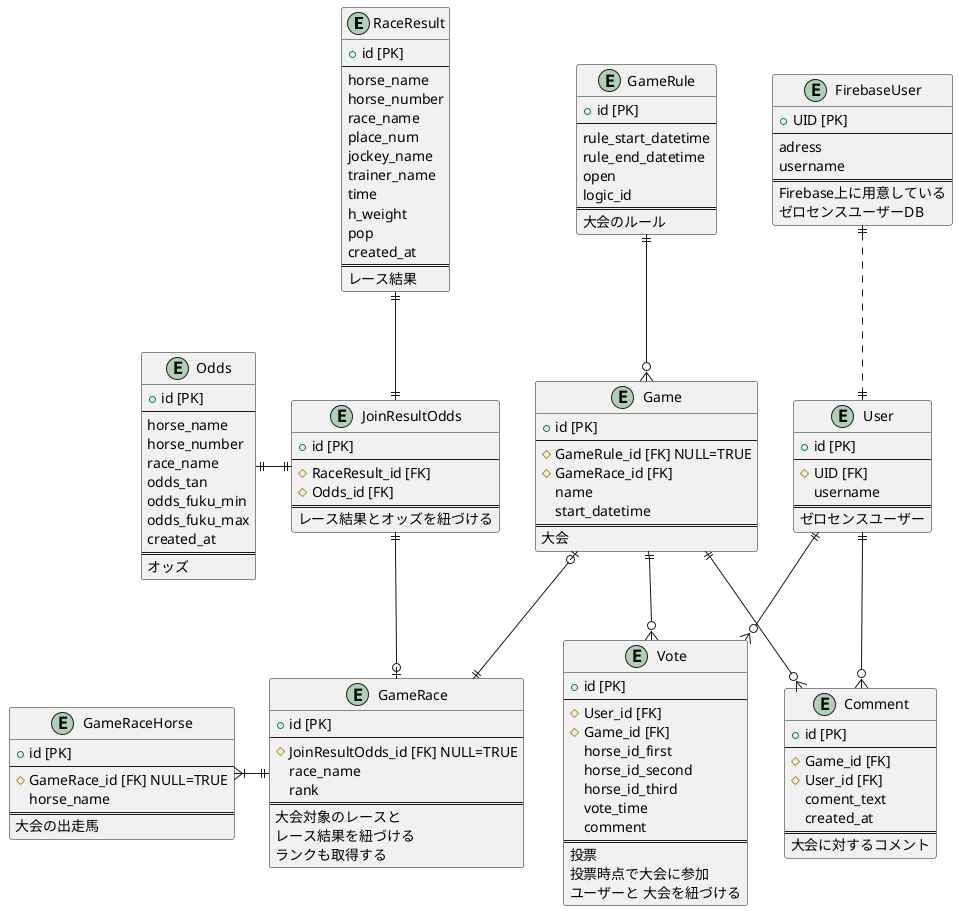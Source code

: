@startuml ER図

entity "RaceResult" as RaceResult {
  + id [PK]
  --
  horse_name
  horse_number
  race_name
  place_num
  jockey_name
  trainer_name
  time
  h_weight
  pop
  created_at
  ==
  レース結果
}

entity "Odds" as Odds {
  + id [PK]
  --
  horse_name
  horse_number
  race_name
  odds_tan
  odds_fuku_min
  odds_fuku_max
  created_at
  ==
  オッズ
}

entity "JoinResultOdds" as JoinResultOdds {
  + id [PK]
  --
  # RaceResult_id [FK]
  # Odds_id [FK]
  ==
  レース結果とオッズを紐づける
}

entity User {
  + id [PK]
  --
  # UID [FK]
  username
  ==
  ゼロセンスユーザー
}

entity FirebaseUser {
  + UID [PK]
  --
  adress 
  username
  ==
  Firebase上に用意している
  ゼロセンスユーザーDB
}

entity Game {
  + id [PK]
  --
  # GameRule_id [FK] NULL=TRUE
  # GameRace_id [FK]
  name
  start_datetime
  ==
  大会
}

entity GameRule {
  + id [PK]
  --
  rule_start_datetime
  rule_end_datetime
  open
  logic_id
  ==
  大会のルール
}

entity Vote {
  + id [PK]
  --
  # User_id [FK]
  # Game_id [FK]
  horse_id_first
  horse_id_second
  horse_id_third
  vote_time
  comment
  ==
  投票
  投票時点で大会に参加
  ユーザーと 大会を紐づける
}

entity GameRace{
  + id [PK]
  --
  # JoinResultOdds_id [FK] NULL=TRUE
  race_name
  rank
  ==
  大会対象のレースと
  レース結果を紐づける
  ランクも取得する  
}

entity GameRaceHorse {
  + id [PK]
  --
  # GameRace_id [FK] NULL=TRUE
  horse_name
  ==
  大会の出走馬
}

entity Comment {
  + id [PK]
  --
  # Game_id [FK]
  # User_id [FK]
  coment_text
  created_at
  ==
  大会に対するコメント
}

Game |o--|| GameRace
User ||--o{ Vote
Game ||--o{ Vote
GameRace ||-left-|{ GameRaceHorse
User ||--o{ Comment
Game ||--o{ Comment
GameRule ||--o{ Game
RaceResult ||--|| JoinResultOdds
Odds ||-|| JoinResultOdds
JoinResultOdds ||--o|GameRace
FirebaseUser ||..||User

@enduml

